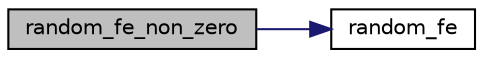 digraph "random_fe_non_zero"
{
  edge [fontname="Helvetica",fontsize="10",labelfontname="Helvetica",labelfontsize="10"];
  node [fontname="Helvetica",fontsize="10",shape=record];
  rankdir="LR";
  Node22 [label="random_fe_non_zero",height=0.2,width=0.4,color="black", fillcolor="grey75", style="filled", fontcolor="black"];
  Node22 -> Node23 [color="midnightblue",fontsize="10",style="solid",fontname="Helvetica"];
  Node23 [label="random_fe",height=0.2,width=0.4,color="black", fillcolor="white", style="filled",URL="$tests_8c.html#a845e53de13ceda6ed627f6ad5e608dbf"];
}

